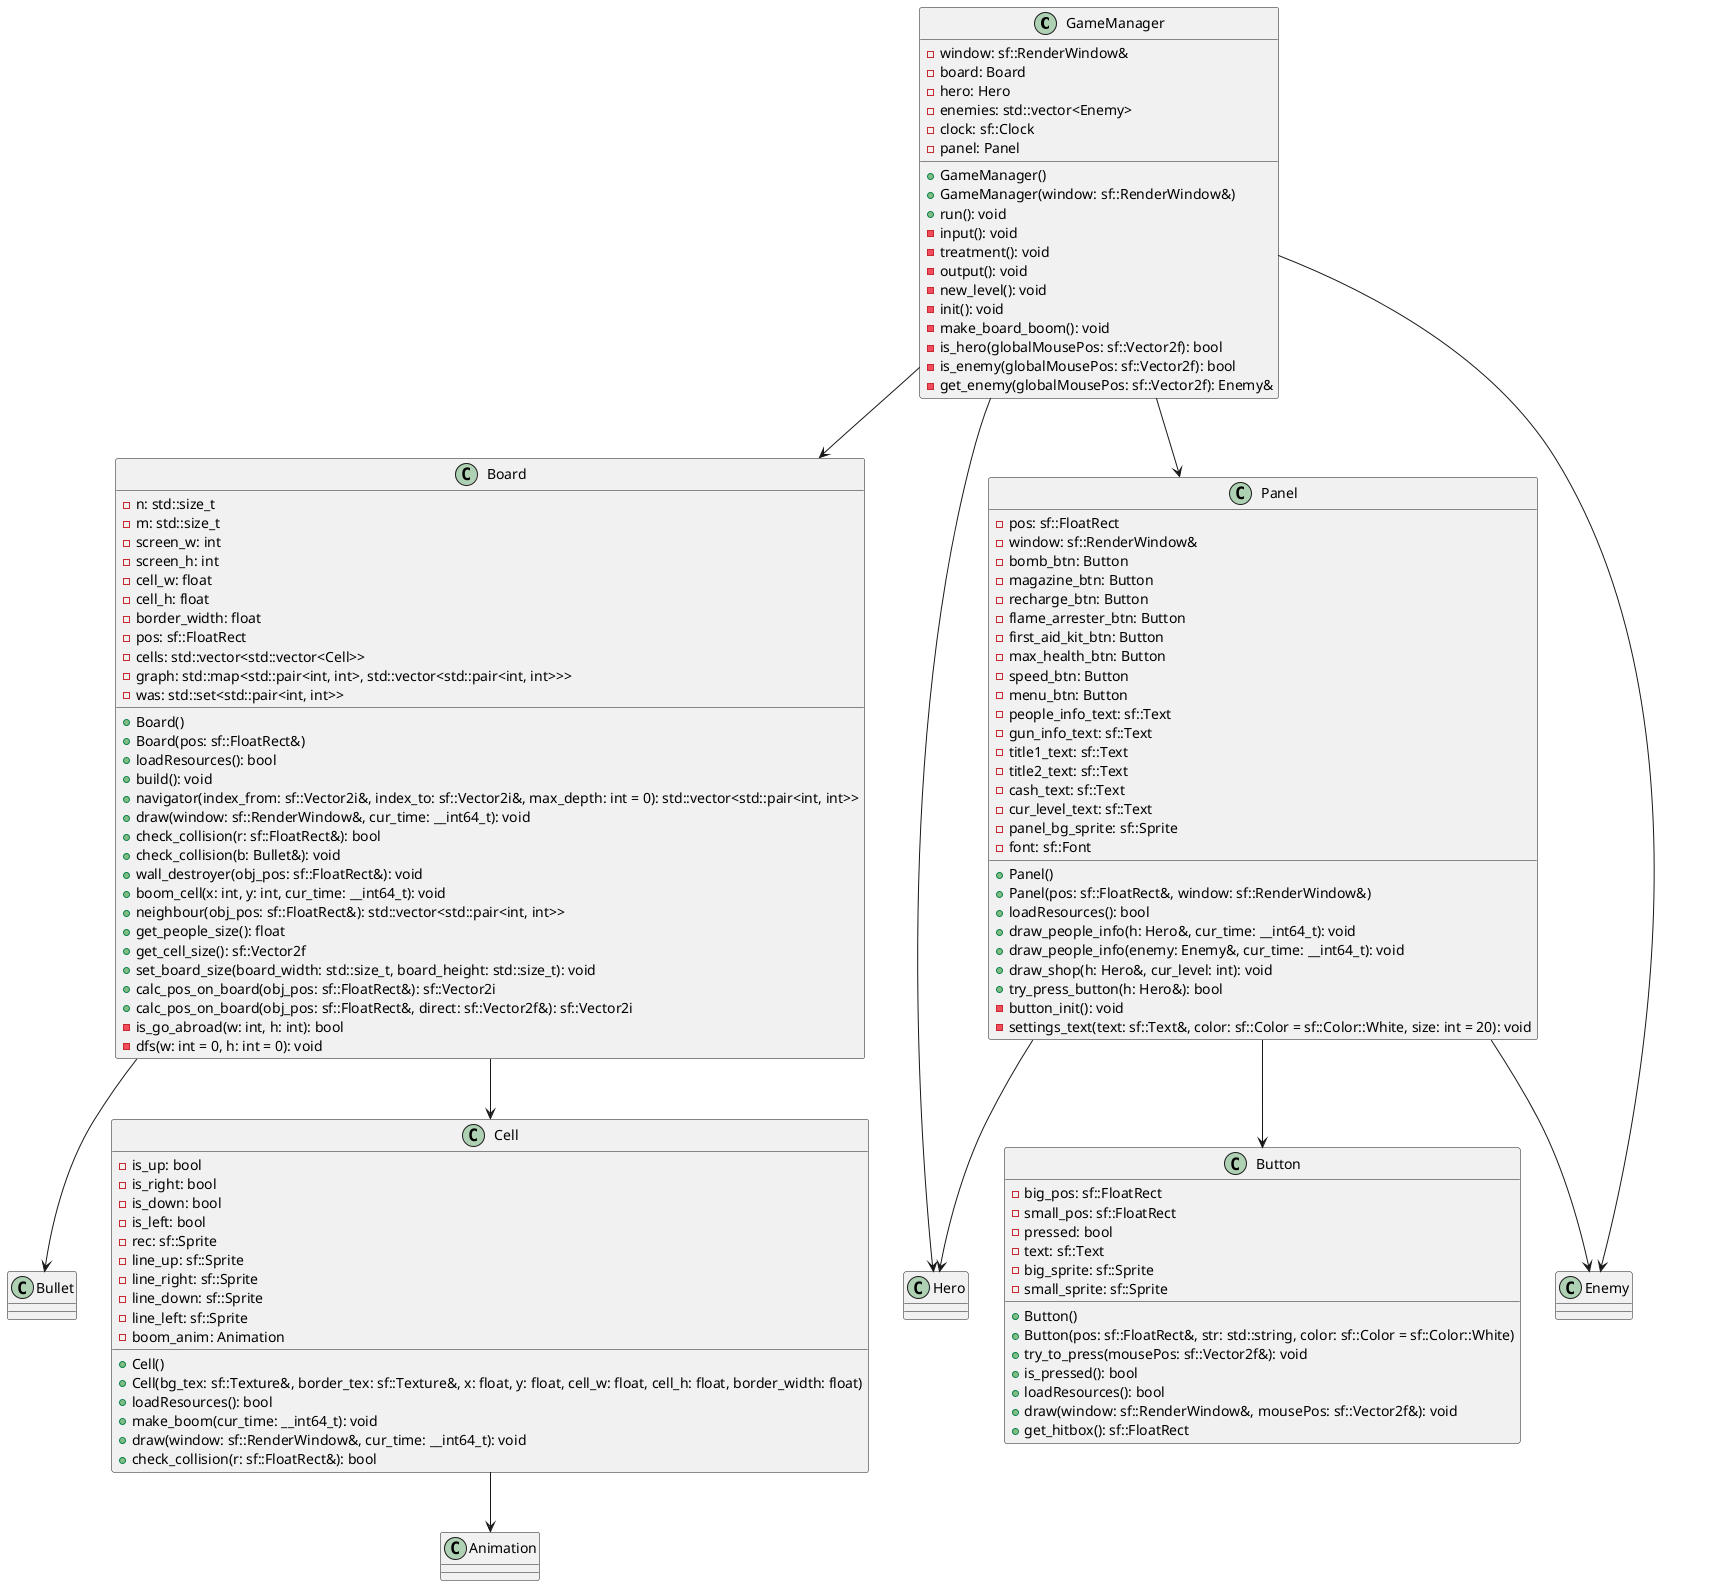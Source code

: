 @startuml

class GameManager {
    - window: sf::RenderWindow&
    - board: Board
    - hero: Hero
    - enemies: std::vector<Enemy>
    - clock: sf::Clock
    - panel: Panel
    + GameManager()
    + GameManager(window: sf::RenderWindow&)
    + run(): void
    - input(): void
    - treatment(): void
    - output(): void
    - new_level(): void
    - init(): void
    - make_board_boom(): void
    - is_hero(globalMousePos: sf::Vector2f): bool
    - is_enemy(globalMousePos: sf::Vector2f): bool
    - get_enemy(globalMousePos: sf::Vector2f): Enemy&
}

class Board {
    - n: std::size_t
    - m: std::size_t
    - screen_w: int
    - screen_h: int
    - cell_w: float
    - cell_h: float
    - border_width: float
    - pos: sf::FloatRect
    - cells: std::vector<std::vector<Cell>>
    - graph: std::map<std::pair<int, int>, std::vector<std::pair<int, int>>> 
    - was: std::set<std::pair<int, int>>
    + Board()
    + Board(pos: sf::FloatRect&)
    + loadResources(): bool
    + build(): void
    + navigator(index_from: sf::Vector2i&, index_to: sf::Vector2i&, max_depth: int = 0): std::vector<std::pair<int, int>>
    + draw(window: sf::RenderWindow&, cur_time: __int64_t): void
    + check_collision(r: sf::FloatRect&): bool
    + check_collision(b: Bullet&): void
    + wall_destroyer(obj_pos: sf::FloatRect&): void
    + boom_cell(x: int, y: int, cur_time: __int64_t): void
    + neighbour(obj_pos: sf::FloatRect&): std::vector<std::pair<int, int>>
    + get_people_size(): float
    + get_cell_size(): sf::Vector2f
    + set_board_size(board_width: std::size_t, board_height: std::size_t): void
    + calc_pos_on_board(obj_pos: sf::FloatRect&): sf::Vector2i
    + calc_pos_on_board(obj_pos: sf::FloatRect&, direct: sf::Vector2f&): sf::Vector2i
    - is_go_abroad(w: int, h: int): bool
    - dfs(w: int = 0, h: int = 0): void
}

class Panel {
    - pos: sf::FloatRect
    - window: sf::RenderWindow&
    - bomb_btn: Button
    - magazine_btn: Button
    - recharge_btn: Button
    - flame_arrester_btn: Button
    - first_aid_kit_btn: Button
    - max_health_btn: Button
    - speed_btn: Button
    - menu_btn: Button
    - people_info_text: sf::Text
    - gun_info_text: sf::Text
    - title1_text: sf::Text
    - title2_text: sf::Text
    - cash_text: sf::Text
    - cur_level_text: sf::Text
    - panel_bg_sprite: sf::Sprite
    - font: sf::Font
    + Panel()
    + Panel(pos: sf::FloatRect&, window: sf::RenderWindow&)
    + loadResources(): bool
    + draw_people_info(h: Hero&, cur_time: __int64_t): void
    + draw_people_info(enemy: Enemy&, cur_time: __int64_t): void
    + draw_shop(h: Hero&, cur_level: int): void
    + try_press_button(h: Hero&): bool
    - button_init(): void
    - settings_text(text: sf::Text&, color: sf::Color = sf::Color::White, size: int = 20): void
}

class Cell {
    - is_up: bool
    - is_right: bool
    - is_down: bool
    - is_left: bool
    - rec: sf::Sprite
    - line_up: sf::Sprite
    - line_right: sf::Sprite
    - line_down: sf::Sprite
    - line_left: sf::Sprite
    - boom_anim: Animation
    + Cell()
    + Cell(bg_tex: sf::Texture&, border_tex: sf::Texture&, x: float, y: float, cell_w: float, cell_h: float, border_width: float)
    + loadResources(): bool
    + make_boom(cur_time: __int64_t): void
    + draw(window: sf::RenderWindow&, cur_time: __int64_t): void
    + check_collision(r: sf::FloatRect&): bool
}

class Button {
    - big_pos: sf::FloatRect
    - small_pos: sf::FloatRect
    - pressed: bool
    - text: sf::Text
    - big_sprite: sf::Sprite
    - small_sprite: sf::Sprite
    + Button()
    + Button(pos: sf::FloatRect&, str: std::string, color: sf::Color = sf::Color::White)
    + try_to_press(mousePos: sf::Vector2f&): void
    + is_pressed(): bool
    + loadResources(): bool
    + draw(window: sf::RenderWindow&, mousePos: sf::Vector2f&): void
    + get_hitbox(): sf::FloatRect
}

class Hero {
}

class Enemy {
}


GameManager --> Board
GameManager --> Hero
GameManager --> Enemy
GameManager --> Panel

Board --> Cell
Board --> Bullet

Panel --> Button
Panel --> Hero
Panel --> Enemy

Cell --> Animation

@enduml

